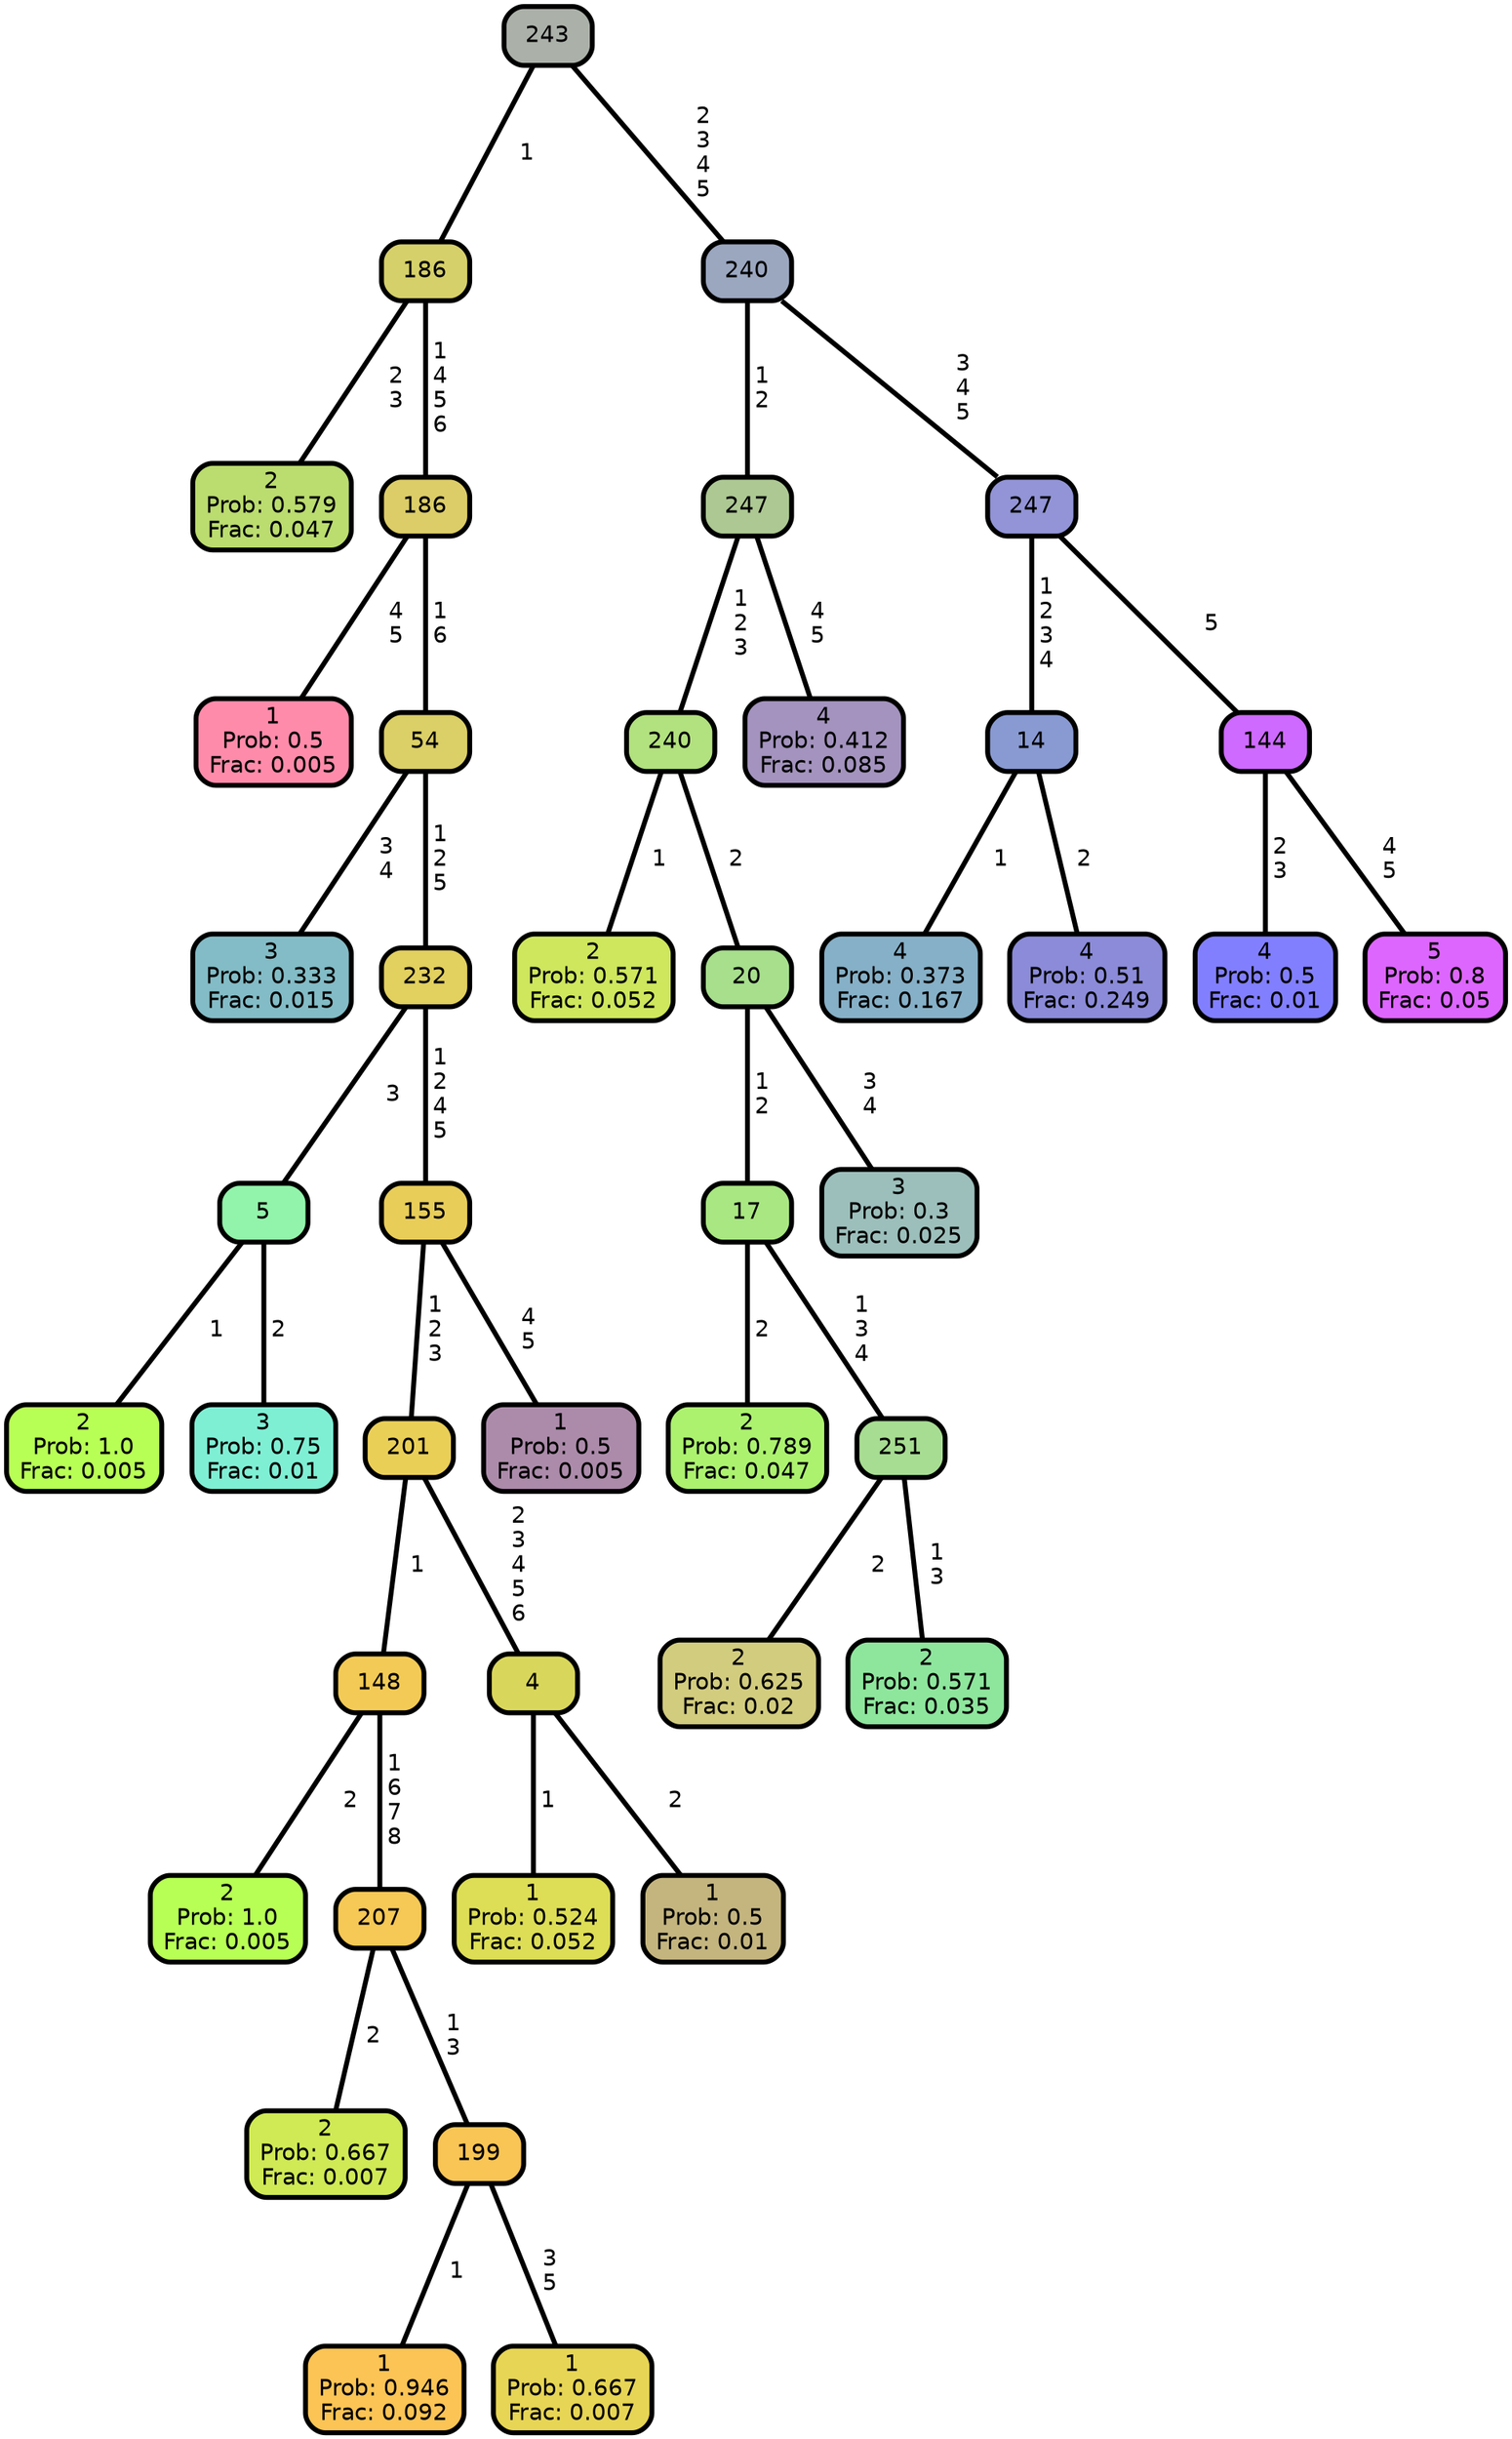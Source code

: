 graph Tree {
node [shape=box, style="filled, rounded",color="black",penwidth="3",fontcolor="black",                 fontname=helvetica] ;
graph [ranksep="0 equally", splines=straight,                 bgcolor=transparent, dpi=200] ;
edge [fontname=helvetica, color=black] ;
0 [label="2
Prob: 0.579
Frac: 0.047", fillcolor="#bbdc6f"] ;
1 [label="186", fillcolor="#d6d06a"] ;
2 [label="1
Prob: 0.5
Frac: 0.005", fillcolor="#ff8baa"] ;
3 [label="186", fillcolor="#dccd68"] ;
4 [label="3
Prob: 0.333
Frac: 0.015", fillcolor="#83bcc6"] ;
5 [label="54", fillcolor="#dbcf67"] ;
6 [label="2
Prob: 1.0
Frac: 0.005", fillcolor="#b8ff55"] ;
7 [label="5", fillcolor="#92f4aa"] ;
8 [label="3
Prob: 0.75
Frac: 0.01", fillcolor="#7fefd4"] ;
9 [label="232", fillcolor="#e2d05f"] ;
10 [label="2
Prob: 1.0
Frac: 0.005", fillcolor="#b8ff55"] ;
11 [label="148", fillcolor="#f3ca55"] ;
12 [label="2
Prob: 0.667
Frac: 0.007", fillcolor="#cfea55"] ;
13 [label="207", fillcolor="#f6c855"] ;
14 [label="1
Prob: 0.946
Frac: 0.092", fillcolor="#fbc455"] ;
15 [label="199", fillcolor="#f9c555"] ;
16 [label="1
Prob: 0.667
Frac: 0.007", fillcolor="#e7d555"] ;
17 [label="201", fillcolor="#eacf57"] ;
18 [label="1
Prob: 0.524
Frac: 0.052", fillcolor="#ddde55"] ;
19 [label="4", fillcolor="#d9d75b"] ;
20 [label="1
Prob: 0.5
Frac: 0.01", fillcolor="#c4b57f"] ;
21 [label="155", fillcolor="#e8cd59"] ;
22 [label="1
Prob: 0.5
Frac: 0.005", fillcolor="#ac8baa"] ;
23 [label="243", fillcolor="#abb1a9"] ;
24 [label="2
Prob: 0.571
Frac: 0.052", fillcolor="#cee75d"] ;
25 [label="240", fillcolor="#b2e17f"] ;
26 [label="2
Prob: 0.789
Frac: 0.047", fillcolor="#acf26f"] ;
27 [label="17", fillcolor="#a9e782"] ;
28 [label="2
Prob: 0.625
Frac: 0.02", fillcolor="#d2cc7f"] ;
29 [label="251", fillcolor="#a7dd92"] ;
30 [label="2
Prob: 0.571
Frac: 0.035", fillcolor="#8ee69d"] ;
31 [label="20", fillcolor="#a7df8d"] ;
32 [label="3
Prob: 0.3
Frac: 0.025", fillcolor="#9cbfbb"] ;
33 [label="247", fillcolor="#adc893"] ;
34 [label="4
Prob: 0.412
Frac: 0.085", fillcolor="#a393be"] ;
35 [label="240", fillcolor="#9ba6bf"] ;
36 [label="4
Prob: 0.373
Frac: 0.167", fillcolor="#86b0c7"] ;
37 [label="14", fillcolor="#899ad2"] ;
38 [label="4
Prob: 0.51
Frac: 0.249", fillcolor="#8b8bd9"] ;
39 [label="247", fillcolor="#9294d7"] ;
40 [label="4
Prob: 0.5
Frac: 0.01", fillcolor="#827fff"] ;
41 [label="144", fillcolor="#ce6aff"] ;
42 [label="5
Prob: 0.8
Frac: 0.05", fillcolor="#dd66ff"] ;
1 -- 0 [label=" 2\n 3",penwidth=3] ;
1 -- 3 [label=" 1\n 4\n 5\n 6",penwidth=3] ;
3 -- 2 [label=" 4\n 5",penwidth=3] ;
3 -- 5 [label=" 1\n 6",penwidth=3] ;
5 -- 4 [label=" 3\n 4",penwidth=3] ;
5 -- 9 [label=" 1\n 2\n 5",penwidth=3] ;
7 -- 6 [label=" 1",penwidth=3] ;
7 -- 8 [label=" 2",penwidth=3] ;
9 -- 7 [label=" 3",penwidth=3] ;
9 -- 21 [label=" 1\n 2\n 4\n 5",penwidth=3] ;
11 -- 10 [label=" 2",penwidth=3] ;
11 -- 13 [label=" 1\n 6\n 7\n 8",penwidth=3] ;
13 -- 12 [label=" 2",penwidth=3] ;
13 -- 15 [label=" 1\n 3",penwidth=3] ;
15 -- 14 [label=" 1",penwidth=3] ;
15 -- 16 [label=" 3\n 5",penwidth=3] ;
17 -- 11 [label=" 1",penwidth=3] ;
17 -- 19 [label=" 2\n 3\n 4\n 5\n 6",penwidth=3] ;
19 -- 18 [label=" 1",penwidth=3] ;
19 -- 20 [label=" 2",penwidth=3] ;
21 -- 17 [label=" 1\n 2\n 3",penwidth=3] ;
21 -- 22 [label=" 4\n 5",penwidth=3] ;
23 -- 1 [label=" 1",penwidth=3] ;
23 -- 35 [label=" 2\n 3\n 4\n 5",penwidth=3] ;
25 -- 24 [label=" 1",penwidth=3] ;
25 -- 31 [label=" 2",penwidth=3] ;
27 -- 26 [label=" 2",penwidth=3] ;
27 -- 29 [label=" 1\n 3\n 4",penwidth=3] ;
29 -- 28 [label=" 2",penwidth=3] ;
29 -- 30 [label=" 1\n 3",penwidth=3] ;
31 -- 27 [label=" 1\n 2",penwidth=3] ;
31 -- 32 [label=" 3\n 4",penwidth=3] ;
33 -- 25 [label=" 1\n 2\n 3",penwidth=3] ;
33 -- 34 [label=" 4\n 5",penwidth=3] ;
35 -- 33 [label=" 1\n 2",penwidth=3] ;
35 -- 39 [label=" 3\n 4\n 5",penwidth=3] ;
37 -- 36 [label=" 1",penwidth=3] ;
37 -- 38 [label=" 2",penwidth=3] ;
39 -- 37 [label=" 1\n 2\n 3\n 4",penwidth=3] ;
39 -- 41 [label=" 5",penwidth=3] ;
41 -- 40 [label=" 2\n 3",penwidth=3] ;
41 -- 42 [label=" 4\n 5",penwidth=3] ;
{rank = same;}}